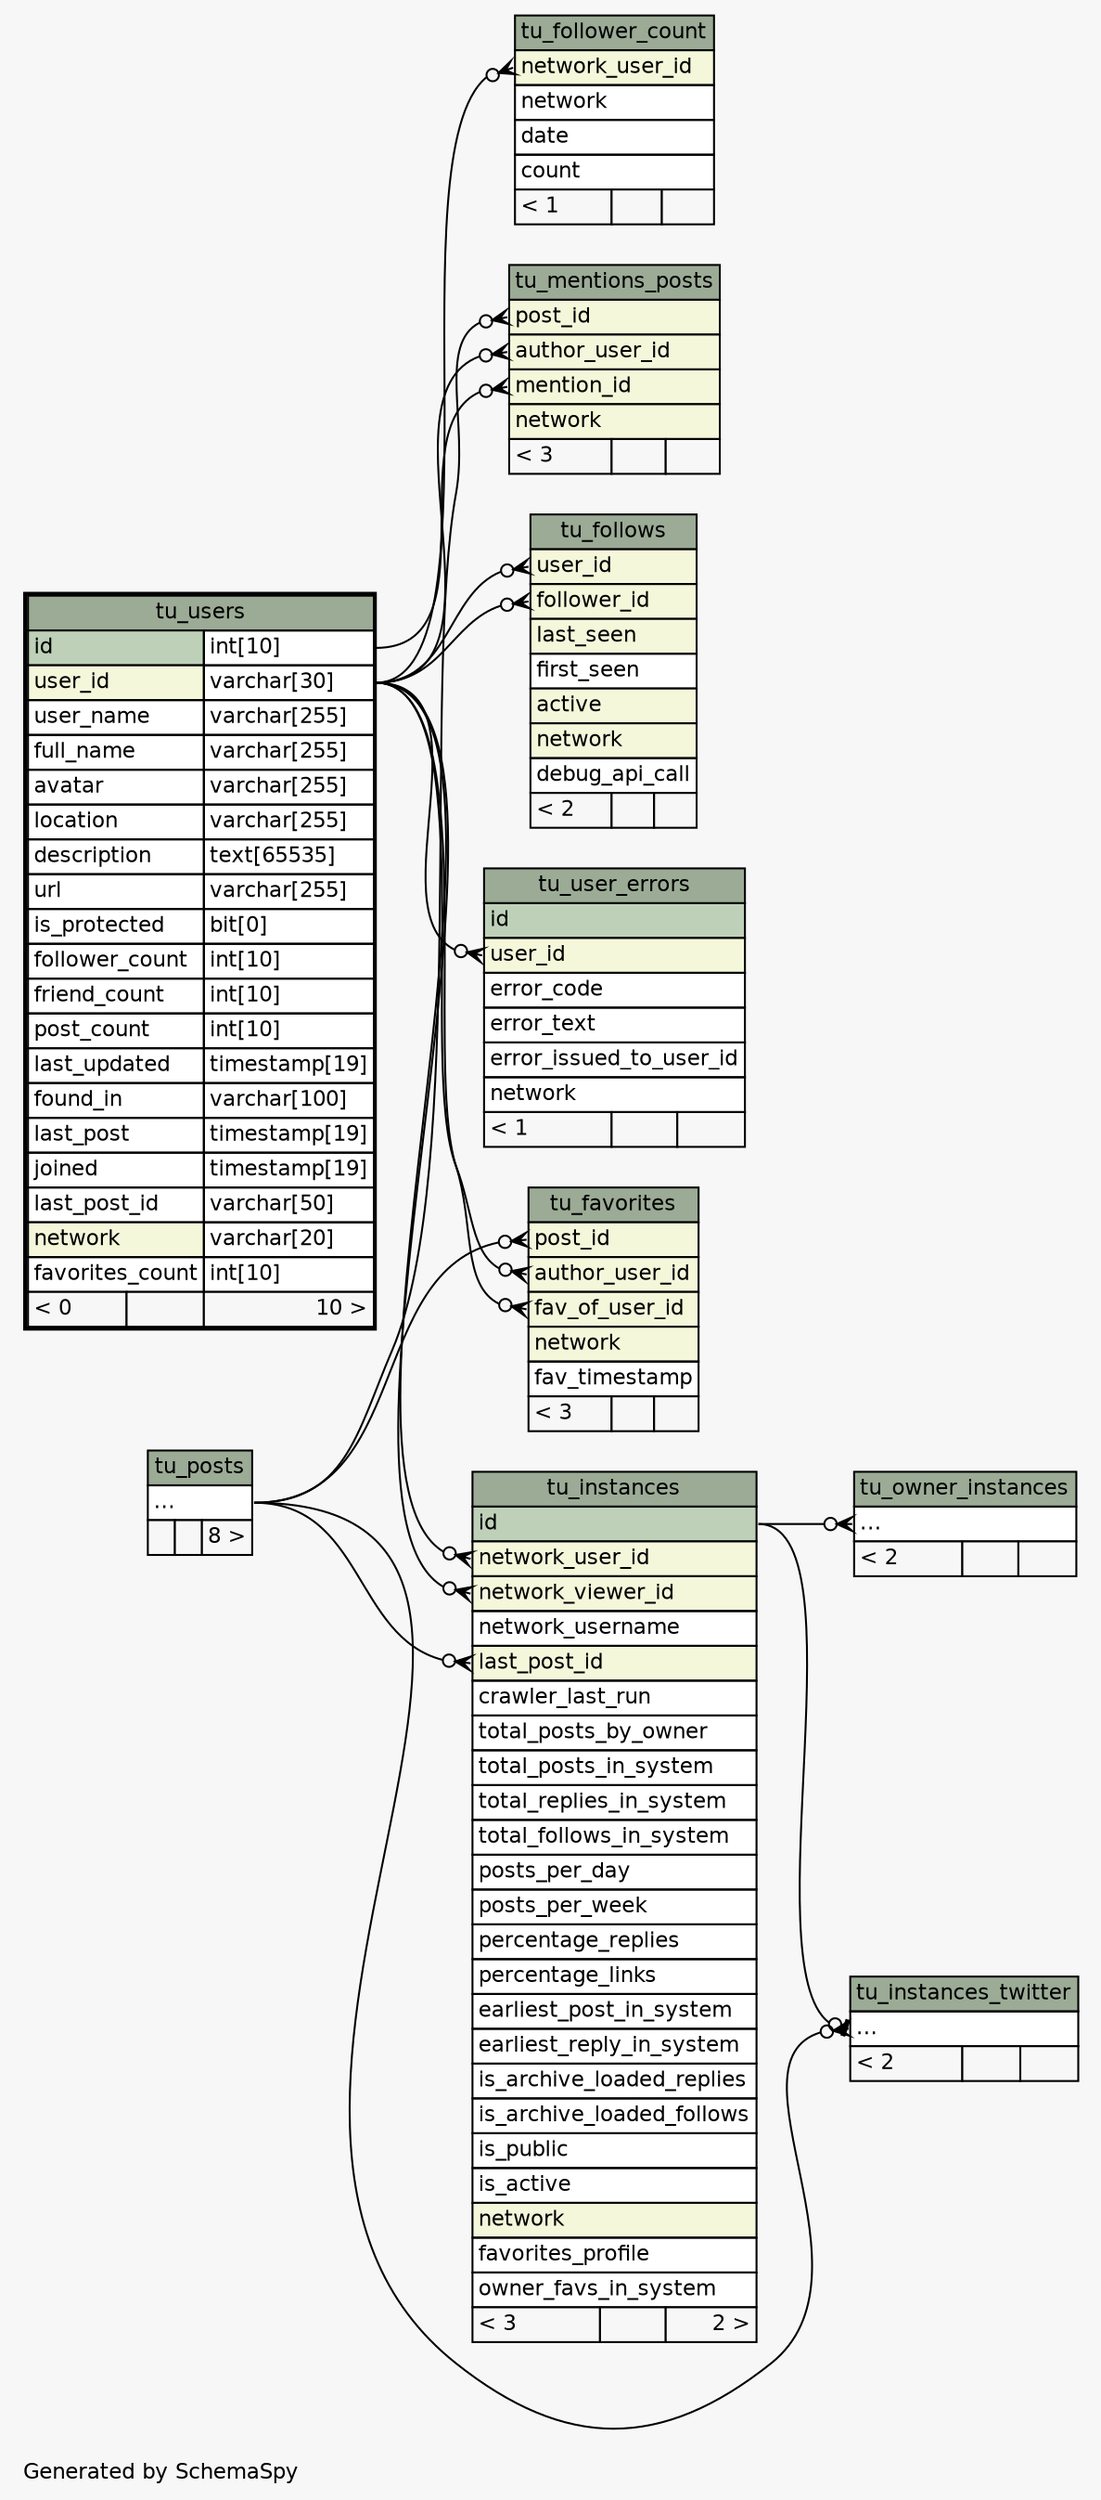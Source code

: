 // dot 2.26.3 on Linux 3.0.0-1-amd64
// SchemaSpy rev 590
digraph "twoDegreesRelationshipsDiagram" {
  graph [
    rankdir="RL"
    bgcolor="#f7f7f7"
    label="\nGenerated by SchemaSpy"
    labeljust="l"
    nodesep="0.18"
    ranksep="0.46"
    fontname="Helvetica"
    fontsize="11"
  ];
  node [
    fontname="Helvetica"
    fontsize="11"
    shape="plaintext"
  ];
  edge [
    arrowsize="0.8"
  ];
  "tu_favorites":"author_user_id":w -> "tu_users":"user_id.type":e [arrowhead=none dir=back arrowtail=crowodot];
  "tu_favorites":"fav_of_user_id":w -> "tu_users":"user_id.type":e [arrowhead=none dir=back arrowtail=crowodot];
  "tu_favorites":"post_id":w -> "tu_posts":"elipses":e [arrowhead=none dir=back arrowtail=crowodot];
  "tu_follower_count":"network_user_id":w -> "tu_users":"user_id.type":e [arrowhead=none dir=back arrowtail=crowodot];
  "tu_follows":"follower_id":w -> "tu_users":"user_id.type":e [arrowhead=none dir=back arrowtail=crowodot];
  "tu_follows":"user_id":w -> "tu_users":"user_id.type":e [arrowhead=none dir=back arrowtail=crowodot];
  "tu_instances":"last_post_id":w -> "tu_posts":"elipses":e [arrowhead=none dir=back arrowtail=crowodot];
  "tu_instances":"network_user_id":w -> "tu_users":"user_id.type":e [arrowhead=none dir=back arrowtail=crowodot];
  "tu_instances":"network_viewer_id":w -> "tu_users":"user_id.type":e [arrowhead=none dir=back arrowtail=crowodot];
  "tu_instances_twitter":"elipses":w -> "tu_instances":"id":e [arrowhead=none dir=back arrowtail=teeodot];
  "tu_instances_twitter":"elipses":w -> "tu_posts":"elipses":e [arrowhead=none dir=back arrowtail=crowodot];
  "tu_mentions_posts":"author_user_id":w -> "tu_users":"user_id.type":e [arrowhead=none dir=back arrowtail=crowodot];
  "tu_mentions_posts":"mention_id":w -> "tu_users":"id.type":e [arrowhead=none dir=back arrowtail=crowodot];
  "tu_mentions_posts":"post_id":w -> "tu_posts":"elipses":e [arrowhead=none dir=back arrowtail=crowodot];
  "tu_owner_instances":"elipses":w -> "tu_instances":"id":e [arrowhead=none dir=back arrowtail=crowodot];
  "tu_user_errors":"user_id":w -> "tu_users":"user_id.type":e [arrowhead=none dir=back arrowtail=crowodot];
  "tu_favorites" [
    label=<
    <TABLE BORDER="0" CELLBORDER="1" CELLSPACING="0" BGCOLOR="#ffffff">
      <TR><TD COLSPAN="3" BGCOLOR="#9bab96" ALIGN="CENTER">tu_favorites</TD></TR>
      <TR><TD PORT="post_id" COLSPAN="3" BGCOLOR="#f4f7da" ALIGN="LEFT">post_id</TD></TR>
      <TR><TD PORT="author_user_id" COLSPAN="3" BGCOLOR="#f4f7da" ALIGN="LEFT">author_user_id</TD></TR>
      <TR><TD PORT="fav_of_user_id" COLSPAN="3" BGCOLOR="#f4f7da" ALIGN="LEFT">fav_of_user_id</TD></TR>
      <TR><TD PORT="network" COLSPAN="3" BGCOLOR="#f4f7da" ALIGN="LEFT">network</TD></TR>
      <TR><TD PORT="fav_timestamp" COLSPAN="3" ALIGN="LEFT">fav_timestamp</TD></TR>
      <TR><TD ALIGN="LEFT" BGCOLOR="#f7f7f7">&lt; 3</TD><TD ALIGN="RIGHT" BGCOLOR="#f7f7f7">  </TD><TD ALIGN="RIGHT" BGCOLOR="#f7f7f7">  </TD></TR>
    </TABLE>>
    URL="tu_favorites.html"
    tooltip="tu_favorites"
  ];
  "tu_follower_count" [
    label=<
    <TABLE BORDER="0" CELLBORDER="1" CELLSPACING="0" BGCOLOR="#ffffff">
      <TR><TD COLSPAN="3" BGCOLOR="#9bab96" ALIGN="CENTER">tu_follower_count</TD></TR>
      <TR><TD PORT="network_user_id" COLSPAN="3" BGCOLOR="#f4f7da" ALIGN="LEFT">network_user_id</TD></TR>
      <TR><TD PORT="network" COLSPAN="3" ALIGN="LEFT">network</TD></TR>
      <TR><TD PORT="date" COLSPAN="3" ALIGN="LEFT">date</TD></TR>
      <TR><TD PORT="count" COLSPAN="3" ALIGN="LEFT">count</TD></TR>
      <TR><TD ALIGN="LEFT" BGCOLOR="#f7f7f7">&lt; 1</TD><TD ALIGN="RIGHT" BGCOLOR="#f7f7f7">  </TD><TD ALIGN="RIGHT" BGCOLOR="#f7f7f7">  </TD></TR>
    </TABLE>>
    URL="tu_follower_count.html"
    tooltip="tu_follower_count"
  ];
  "tu_follows" [
    label=<
    <TABLE BORDER="0" CELLBORDER="1" CELLSPACING="0" BGCOLOR="#ffffff">
      <TR><TD COLSPAN="3" BGCOLOR="#9bab96" ALIGN="CENTER">tu_follows</TD></TR>
      <TR><TD PORT="user_id" COLSPAN="3" BGCOLOR="#f4f7da" ALIGN="LEFT">user_id</TD></TR>
      <TR><TD PORT="follower_id" COLSPAN="3" BGCOLOR="#f4f7da" ALIGN="LEFT">follower_id</TD></TR>
      <TR><TD PORT="last_seen" COLSPAN="3" BGCOLOR="#f4f7da" ALIGN="LEFT">last_seen</TD></TR>
      <TR><TD PORT="first_seen" COLSPAN="3" ALIGN="LEFT">first_seen</TD></TR>
      <TR><TD PORT="active" COLSPAN="3" BGCOLOR="#f4f7da" ALIGN="LEFT">active</TD></TR>
      <TR><TD PORT="network" COLSPAN="3" BGCOLOR="#f4f7da" ALIGN="LEFT">network</TD></TR>
      <TR><TD PORT="debug_api_call" COLSPAN="3" ALIGN="LEFT">debug_api_call</TD></TR>
      <TR><TD ALIGN="LEFT" BGCOLOR="#f7f7f7">&lt; 2</TD><TD ALIGN="RIGHT" BGCOLOR="#f7f7f7">  </TD><TD ALIGN="RIGHT" BGCOLOR="#f7f7f7">  </TD></TR>
    </TABLE>>
    URL="tu_follows.html"
    tooltip="tu_follows"
  ];
  "tu_instances" [
    label=<
    <TABLE BORDER="0" CELLBORDER="1" CELLSPACING="0" BGCOLOR="#ffffff">
      <TR><TD COLSPAN="3" BGCOLOR="#9bab96" ALIGN="CENTER">tu_instances</TD></TR>
      <TR><TD PORT="id" COLSPAN="3" BGCOLOR="#bed1b8" ALIGN="LEFT">id</TD></TR>
      <TR><TD PORT="network_user_id" COLSPAN="3" BGCOLOR="#f4f7da" ALIGN="LEFT">network_user_id</TD></TR>
      <TR><TD PORT="network_viewer_id" COLSPAN="3" BGCOLOR="#f4f7da" ALIGN="LEFT">network_viewer_id</TD></TR>
      <TR><TD PORT="network_username" COLSPAN="3" ALIGN="LEFT">network_username</TD></TR>
      <TR><TD PORT="last_post_id" COLSPAN="3" BGCOLOR="#f4f7da" ALIGN="LEFT">last_post_id</TD></TR>
      <TR><TD PORT="crawler_last_run" COLSPAN="3" ALIGN="LEFT">crawler_last_run</TD></TR>
      <TR><TD PORT="total_posts_by_owner" COLSPAN="3" ALIGN="LEFT">total_posts_by_owner</TD></TR>
      <TR><TD PORT="total_posts_in_system" COLSPAN="3" ALIGN="LEFT">total_posts_in_system</TD></TR>
      <TR><TD PORT="total_replies_in_system" COLSPAN="3" ALIGN="LEFT">total_replies_in_system</TD></TR>
      <TR><TD PORT="total_follows_in_system" COLSPAN="3" ALIGN="LEFT">total_follows_in_system</TD></TR>
      <TR><TD PORT="posts_per_day" COLSPAN="3" ALIGN="LEFT">posts_per_day</TD></TR>
      <TR><TD PORT="posts_per_week" COLSPAN="3" ALIGN="LEFT">posts_per_week</TD></TR>
      <TR><TD PORT="percentage_replies" COLSPAN="3" ALIGN="LEFT">percentage_replies</TD></TR>
      <TR><TD PORT="percentage_links" COLSPAN="3" ALIGN="LEFT">percentage_links</TD></TR>
      <TR><TD PORT="earliest_post_in_system" COLSPAN="3" ALIGN="LEFT">earliest_post_in_system</TD></TR>
      <TR><TD PORT="earliest_reply_in_system" COLSPAN="3" ALIGN="LEFT">earliest_reply_in_system</TD></TR>
      <TR><TD PORT="is_archive_loaded_replies" COLSPAN="3" ALIGN="LEFT">is_archive_loaded_replies</TD></TR>
      <TR><TD PORT="is_archive_loaded_follows" COLSPAN="3" ALIGN="LEFT">is_archive_loaded_follows</TD></TR>
      <TR><TD PORT="is_public" COLSPAN="3" ALIGN="LEFT">is_public</TD></TR>
      <TR><TD PORT="is_active" COLSPAN="3" ALIGN="LEFT">is_active</TD></TR>
      <TR><TD PORT="network" COLSPAN="3" BGCOLOR="#f4f7da" ALIGN="LEFT">network</TD></TR>
      <TR><TD PORT="favorites_profile" COLSPAN="3" ALIGN="LEFT">favorites_profile</TD></TR>
      <TR><TD PORT="owner_favs_in_system" COLSPAN="3" ALIGN="LEFT">owner_favs_in_system</TD></TR>
      <TR><TD ALIGN="LEFT" BGCOLOR="#f7f7f7">&lt; 3</TD><TD ALIGN="RIGHT" BGCOLOR="#f7f7f7">  </TD><TD ALIGN="RIGHT" BGCOLOR="#f7f7f7">2 &gt;</TD></TR>
    </TABLE>>
    URL="tu_instances.html"
    tooltip="tu_instances"
  ];
  "tu_instances_twitter" [
    label=<
    <TABLE BORDER="0" CELLBORDER="1" CELLSPACING="0" BGCOLOR="#ffffff">
      <TR><TD COLSPAN="3" BGCOLOR="#9bab96" ALIGN="CENTER">tu_instances_twitter</TD></TR>
      <TR><TD PORT="elipses" COLSPAN="3" ALIGN="LEFT">...</TD></TR>
      <TR><TD ALIGN="LEFT" BGCOLOR="#f7f7f7">&lt; 2</TD><TD ALIGN="RIGHT" BGCOLOR="#f7f7f7">  </TD><TD ALIGN="RIGHT" BGCOLOR="#f7f7f7">  </TD></TR>
    </TABLE>>
    URL="tu_instances_twitter.html"
    tooltip="tu_instances_twitter"
  ];
  "tu_mentions_posts" [
    label=<
    <TABLE BORDER="0" CELLBORDER="1" CELLSPACING="0" BGCOLOR="#ffffff">
      <TR><TD COLSPAN="3" BGCOLOR="#9bab96" ALIGN="CENTER">tu_mentions_posts</TD></TR>
      <TR><TD PORT="post_id" COLSPAN="3" BGCOLOR="#f4f7da" ALIGN="LEFT">post_id</TD></TR>
      <TR><TD PORT="author_user_id" COLSPAN="3" BGCOLOR="#f4f7da" ALIGN="LEFT">author_user_id</TD></TR>
      <TR><TD PORT="mention_id" COLSPAN="3" BGCOLOR="#f4f7da" ALIGN="LEFT">mention_id</TD></TR>
      <TR><TD PORT="network" COLSPAN="3" BGCOLOR="#f4f7da" ALIGN="LEFT">network</TD></TR>
      <TR><TD ALIGN="LEFT" BGCOLOR="#f7f7f7">&lt; 3</TD><TD ALIGN="RIGHT" BGCOLOR="#f7f7f7">  </TD><TD ALIGN="RIGHT" BGCOLOR="#f7f7f7">  </TD></TR>
    </TABLE>>
    URL="tu_mentions_posts.html"
    tooltip="tu_mentions_posts"
  ];
  "tu_owner_instances" [
    label=<
    <TABLE BORDER="0" CELLBORDER="1" CELLSPACING="0" BGCOLOR="#ffffff">
      <TR><TD COLSPAN="3" BGCOLOR="#9bab96" ALIGN="CENTER">tu_owner_instances</TD></TR>
      <TR><TD PORT="elipses" COLSPAN="3" ALIGN="LEFT">...</TD></TR>
      <TR><TD ALIGN="LEFT" BGCOLOR="#f7f7f7">&lt; 2</TD><TD ALIGN="RIGHT" BGCOLOR="#f7f7f7">  </TD><TD ALIGN="RIGHT" BGCOLOR="#f7f7f7">  </TD></TR>
    </TABLE>>
    URL="tu_owner_instances.html"
    tooltip="tu_owner_instances"
  ];
  "tu_posts" [
    label=<
    <TABLE BORDER="0" CELLBORDER="1" CELLSPACING="0" BGCOLOR="#ffffff">
      <TR><TD COLSPAN="3" BGCOLOR="#9bab96" ALIGN="CENTER">tu_posts</TD></TR>
      <TR><TD PORT="elipses" COLSPAN="3" ALIGN="LEFT">...</TD></TR>
      <TR><TD ALIGN="LEFT" BGCOLOR="#f7f7f7">  </TD><TD ALIGN="RIGHT" BGCOLOR="#f7f7f7">  </TD><TD ALIGN="RIGHT" BGCOLOR="#f7f7f7">8 &gt;</TD></TR>
    </TABLE>>
    URL="tu_posts.html"
    tooltip="tu_posts"
  ];
  "tu_user_errors" [
    label=<
    <TABLE BORDER="0" CELLBORDER="1" CELLSPACING="0" BGCOLOR="#ffffff">
      <TR><TD COLSPAN="3" BGCOLOR="#9bab96" ALIGN="CENTER">tu_user_errors</TD></TR>
      <TR><TD PORT="id" COLSPAN="3" BGCOLOR="#bed1b8" ALIGN="LEFT">id</TD></TR>
      <TR><TD PORT="user_id" COLSPAN="3" BGCOLOR="#f4f7da" ALIGN="LEFT">user_id</TD></TR>
      <TR><TD PORT="error_code" COLSPAN="3" ALIGN="LEFT">error_code</TD></TR>
      <TR><TD PORT="error_text" COLSPAN="3" ALIGN="LEFT">error_text</TD></TR>
      <TR><TD PORT="error_issued_to_user_id" COLSPAN="3" ALIGN="LEFT">error_issued_to_user_id</TD></TR>
      <TR><TD PORT="network" COLSPAN="3" ALIGN="LEFT">network</TD></TR>
      <TR><TD ALIGN="LEFT" BGCOLOR="#f7f7f7">&lt; 1</TD><TD ALIGN="RIGHT" BGCOLOR="#f7f7f7">  </TD><TD ALIGN="RIGHT" BGCOLOR="#f7f7f7">  </TD></TR>
    </TABLE>>
    URL="tu_user_errors.html"
    tooltip="tu_user_errors"
  ];
  "tu_users" [
    label=<
    <TABLE BORDER="2" CELLBORDER="1" CELLSPACING="0" BGCOLOR="#ffffff">
      <TR><TD COLSPAN="3" BGCOLOR="#9bab96" ALIGN="CENTER">tu_users</TD></TR>
      <TR><TD PORT="id" COLSPAN="2" BGCOLOR="#bed1b8" ALIGN="LEFT">id</TD><TD PORT="id.type" ALIGN="LEFT">int[10]</TD></TR>
      <TR><TD PORT="user_id" COLSPAN="2" BGCOLOR="#f4f7da" ALIGN="LEFT">user_id</TD><TD PORT="user_id.type" ALIGN="LEFT">varchar[30]</TD></TR>
      <TR><TD PORT="user_name" COLSPAN="2" ALIGN="LEFT">user_name</TD><TD PORT="user_name.type" ALIGN="LEFT">varchar[255]</TD></TR>
      <TR><TD PORT="full_name" COLSPAN="2" ALIGN="LEFT">full_name</TD><TD PORT="full_name.type" ALIGN="LEFT">varchar[255]</TD></TR>
      <TR><TD PORT="avatar" COLSPAN="2" ALIGN="LEFT">avatar</TD><TD PORT="avatar.type" ALIGN="LEFT">varchar[255]</TD></TR>
      <TR><TD PORT="location" COLSPAN="2" ALIGN="LEFT">location</TD><TD PORT="location.type" ALIGN="LEFT">varchar[255]</TD></TR>
      <TR><TD PORT="description" COLSPAN="2" ALIGN="LEFT">description</TD><TD PORT="description.type" ALIGN="LEFT">text[65535]</TD></TR>
      <TR><TD PORT="url" COLSPAN="2" ALIGN="LEFT">url</TD><TD PORT="url.type" ALIGN="LEFT">varchar[255]</TD></TR>
      <TR><TD PORT="is_protected" COLSPAN="2" ALIGN="LEFT">is_protected</TD><TD PORT="is_protected.type" ALIGN="LEFT">bit[0]</TD></TR>
      <TR><TD PORT="follower_count" COLSPAN="2" ALIGN="LEFT">follower_count</TD><TD PORT="follower_count.type" ALIGN="LEFT">int[10]</TD></TR>
      <TR><TD PORT="friend_count" COLSPAN="2" ALIGN="LEFT">friend_count</TD><TD PORT="friend_count.type" ALIGN="LEFT">int[10]</TD></TR>
      <TR><TD PORT="post_count" COLSPAN="2" ALIGN="LEFT">post_count</TD><TD PORT="post_count.type" ALIGN="LEFT">int[10]</TD></TR>
      <TR><TD PORT="last_updated" COLSPAN="2" ALIGN="LEFT">last_updated</TD><TD PORT="last_updated.type" ALIGN="LEFT">timestamp[19]</TD></TR>
      <TR><TD PORT="found_in" COLSPAN="2" ALIGN="LEFT">found_in</TD><TD PORT="found_in.type" ALIGN="LEFT">varchar[100]</TD></TR>
      <TR><TD PORT="last_post" COLSPAN="2" ALIGN="LEFT">last_post</TD><TD PORT="last_post.type" ALIGN="LEFT">timestamp[19]</TD></TR>
      <TR><TD PORT="joined" COLSPAN="2" ALIGN="LEFT">joined</TD><TD PORT="joined.type" ALIGN="LEFT">timestamp[19]</TD></TR>
      <TR><TD PORT="last_post_id" COLSPAN="2" ALIGN="LEFT">last_post_id</TD><TD PORT="last_post_id.type" ALIGN="LEFT">varchar[50]</TD></TR>
      <TR><TD PORT="network" COLSPAN="2" BGCOLOR="#f4f7da" ALIGN="LEFT">network</TD><TD PORT="network.type" ALIGN="LEFT">varchar[20]</TD></TR>
      <TR><TD PORT="favorites_count" COLSPAN="2" ALIGN="LEFT">favorites_count</TD><TD PORT="favorites_count.type" ALIGN="LEFT">int[10]</TD></TR>
      <TR><TD ALIGN="LEFT" BGCOLOR="#f7f7f7">&lt; 0</TD><TD ALIGN="RIGHT" BGCOLOR="#f7f7f7">  </TD><TD ALIGN="RIGHT" BGCOLOR="#f7f7f7">10 &gt;</TD></TR>
    </TABLE>>
    URL="tu_users.html"
    tooltip="tu_users"
  ];
}
